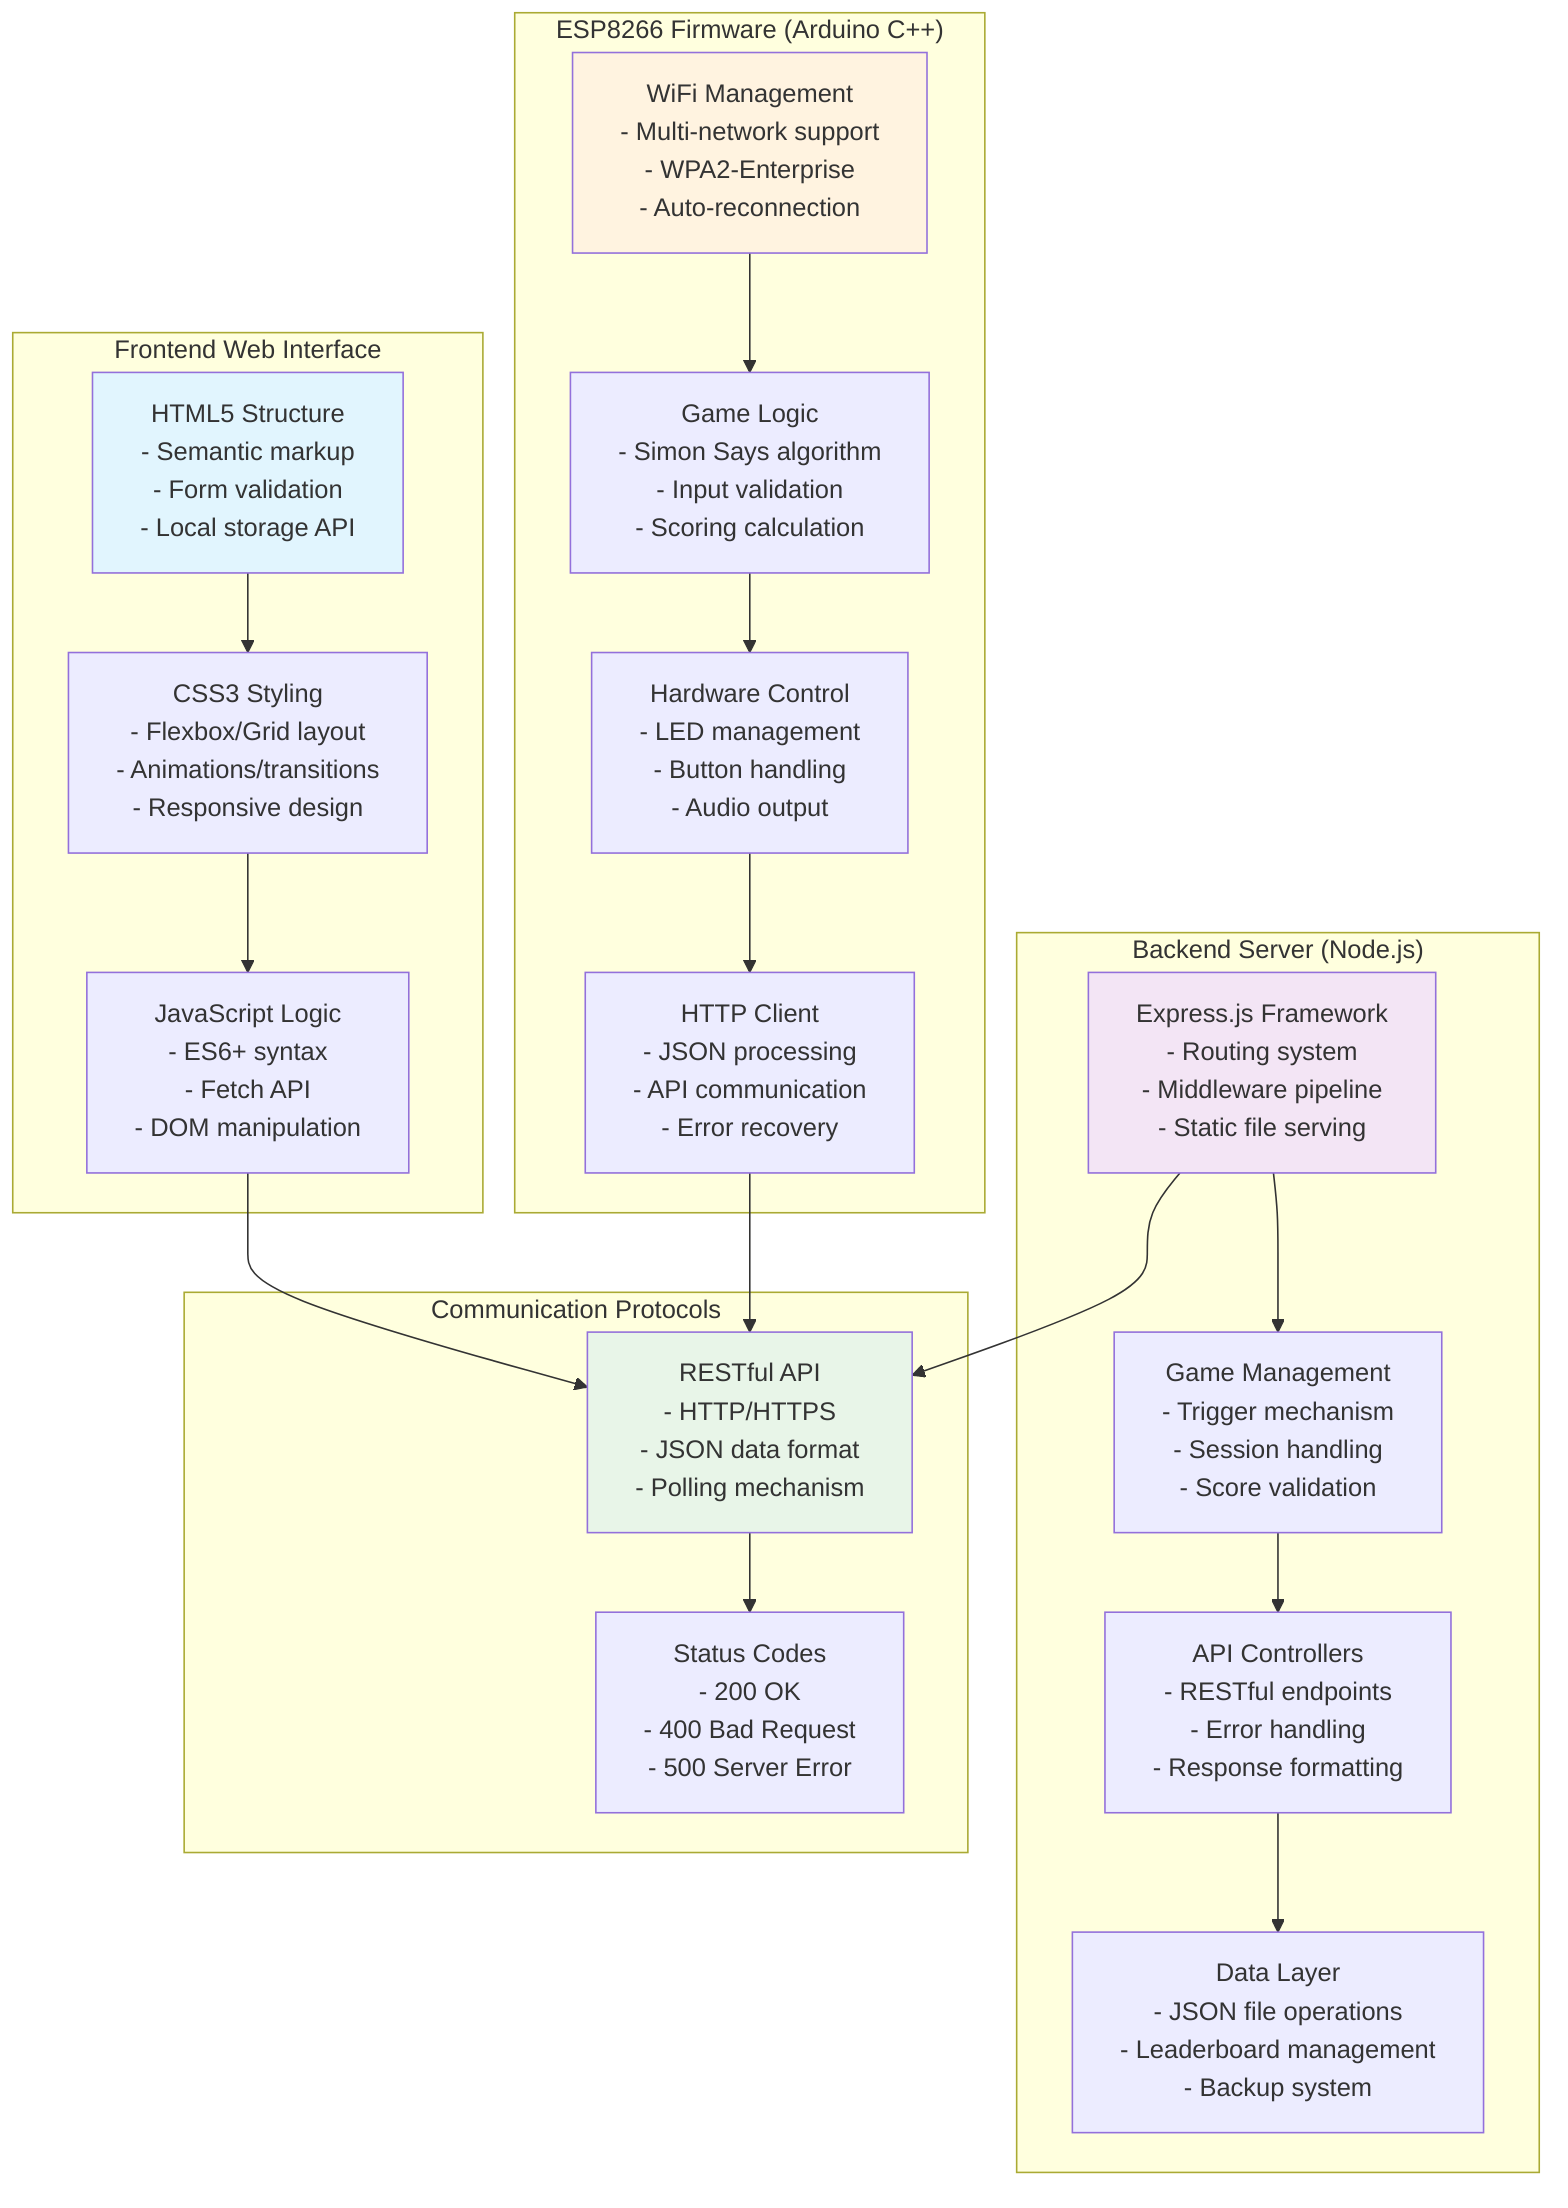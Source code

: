 graph TB
    subgraph "Frontend Web Interface"
        A["HTML5 Structure<br/>- Semantic markup<br/>- Form validation<br/>- Local storage API"]
        B["CSS3 Styling<br/>- Flexbox/Grid layout<br/>- Animations/transitions<br/>- Responsive design"]
        C["JavaScript Logic<br/>- ES6+ syntax<br/>- Fetch API<br/>- DOM manipulation"]
    end
    
    subgraph "Backend Server (Node.js)"
        D["Express.js Framework<br/>- Routing system<br/>- Middleware pipeline<br/>- Static file serving"]
        E["Game Management<br/>- Trigger mechanism<br/>- Session handling<br/>- Score validation"]
        F["API Controllers<br/>- RESTful endpoints<br/>- Error handling<br/>- Response formatting"]
        G["Data Layer<br/>- JSON file operations<br/>- Leaderboard management<br/>- Backup system"]
    end
    
    subgraph "ESP8266 Firmware (Arduino C++)"
        H["WiFi Management<br/>- Multi-network support<br/>- WPA2-Enterprise<br/>- Auto-reconnection"]
        I["Game Logic<br/>- Simon Says algorithm<br/>- Input validation<br/>- Scoring calculation"]
        J["Hardware Control<br/>- LED management<br/>- Button handling<br/>- Audio output"]
        K["HTTP Client<br/>- JSON processing<br/>- API communication<br/>- Error recovery"]
    end
    
    subgraph "Communication Protocols"
        L["RESTful API<br/>- HTTP/HTTPS<br/>- JSON data format<br/>- Polling mechanism"]
        M["Status Codes<br/>- 200 OK<br/>- 400 Bad Request<br/>- 500 Server Error"]
    end
    
    A --> B
    B --> C
    C --> L
    
    D --> E
    E --> F
    F --> G
    D --> L
    
    H --> I
    I --> J
    J --> K
    K --> L
    
    L --> M
    
    style A fill:#e1f5fe
    style D fill:#f3e5f5
    style H fill:#fff3e0
    style L fill:#e8f5e8